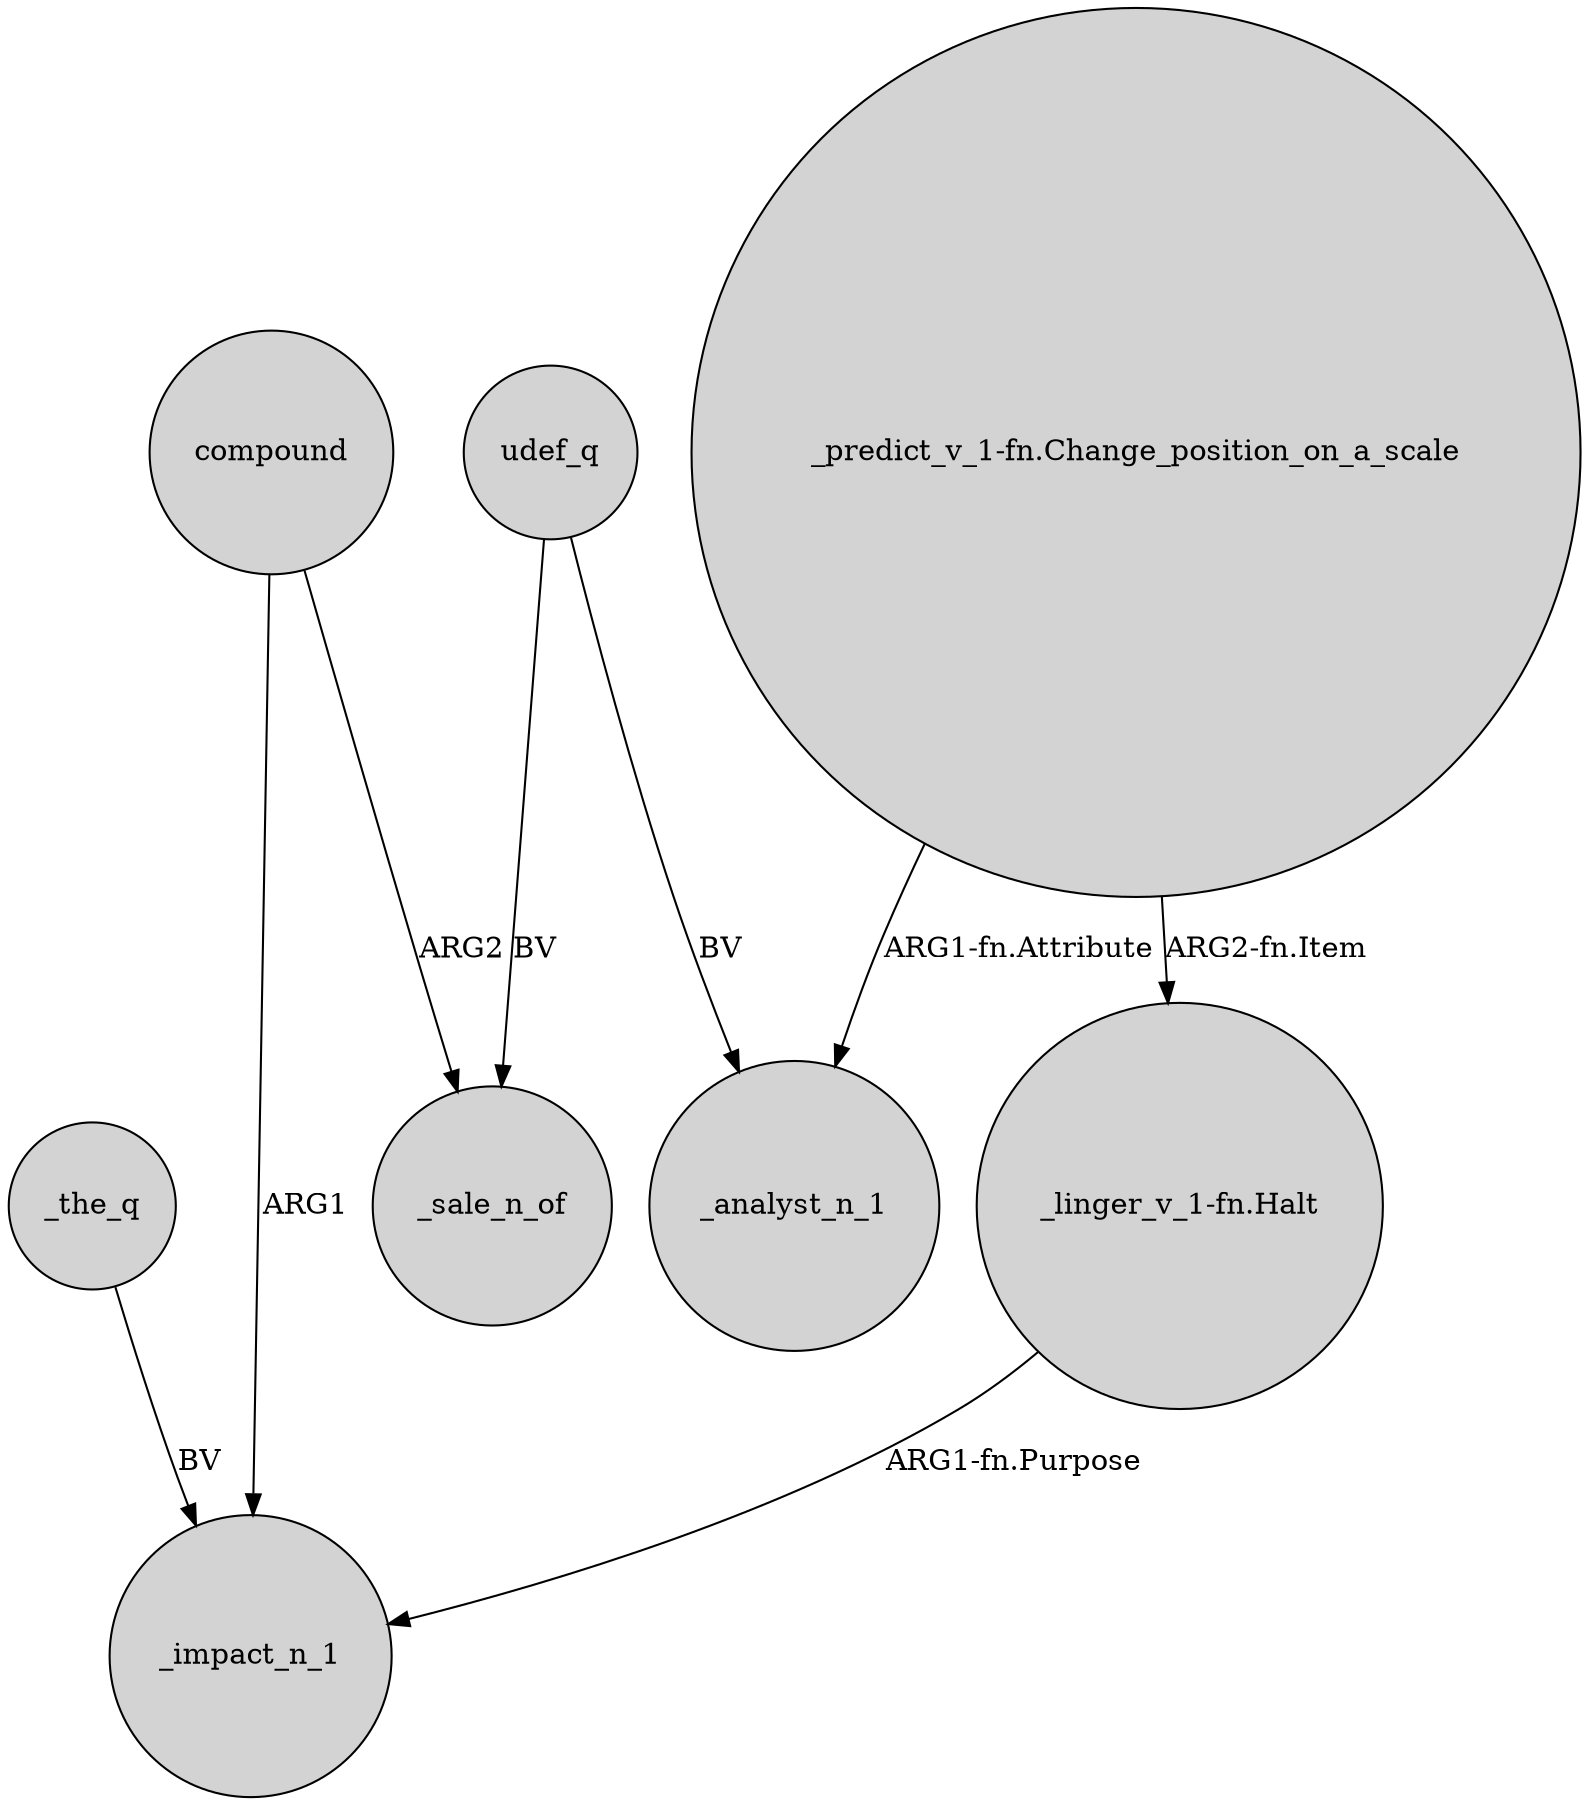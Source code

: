 digraph {
	node [shape=circle style=filled]
	"_linger_v_1-fn.Halt" -> _impact_n_1 [label="ARG1-fn.Purpose"]
	"_predict_v_1-fn.Change_position_on_a_scale" -> _analyst_n_1 [label="ARG1-fn.Attribute"]
	udef_q -> _sale_n_of [label=BV]
	"_predict_v_1-fn.Change_position_on_a_scale" -> "_linger_v_1-fn.Halt" [label="ARG2-fn.Item"]
	_the_q -> _impact_n_1 [label=BV]
	udef_q -> _analyst_n_1 [label=BV]
	compound -> _impact_n_1 [label=ARG1]
	compound -> _sale_n_of [label=ARG2]
}
